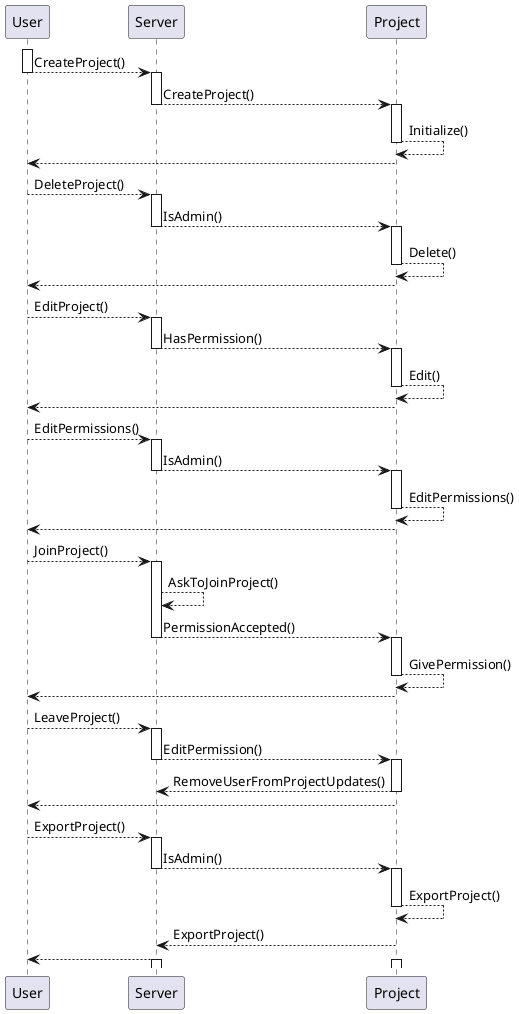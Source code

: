 @startuml
hide circle

activate User
User --> Server : CreateProject()
deactivate User
activate Server
Server --> Project : CreateProject()
deactivate Server
activate Project
Project --> Project : Initialize()
deactivate Project
Project --> User


User --> Server : DeleteProject()
deactivate User
activate Server
Server --> Project : IsAdmin()
deactivate Server
activate Project
Project --> Project : Delete()
deactivate Project
Project --> User


User --> Server : EditProject()
deactivate User
activate Server
Server --> Project : HasPermission()
deactivate Server
activate Project
Project --> Project : Edit()
deactivate Project
Project --> User


User --> Server : EditPermissions()
deactivate User
activate Server
Server --> Project : IsAdmin()
deactivate Server
activate Project
Project --> Project : EditPermissions()
deactivate Project
Project --> User


User --> Server : JoinProject()
deactivate User
activate Server
Server --> Server : AskToJoinProject()
Server --> Project : PermissionAccepted()
deactivate Server
activate Project
Project --> Project : GivePermission()
deactivate Project
Project --> User


User --> Server : LeaveProject()
deactivate User
activate Server
Server --> Project : EditPermission()
deactivate Server
activate Project
Project --> Server : RemoveUserFromProjectUpdates()
deactivate Project
Project --> User

User --> Server : ExportProject()
deactivate User
activate Server
Server --> Project : IsAdmin()
deactivate Server
activate Project
Project --> Project : ExportProject()
deactivate Project
Project --> Server : ExportProject()
Server --> User 


deactivate User

activate Server


activate Project
@enduml

